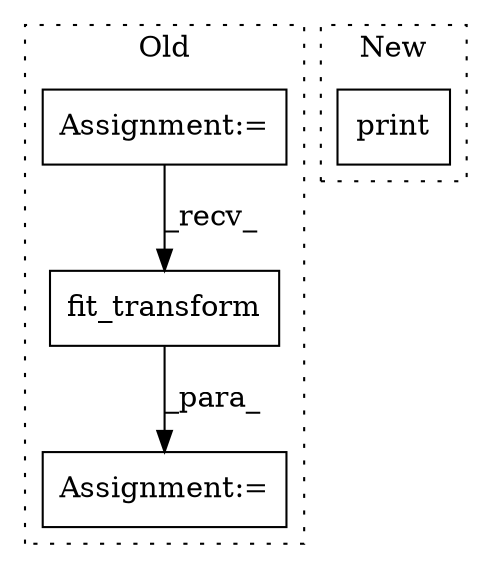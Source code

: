 digraph G {
subgraph cluster0 {
1 [label="fit_transform" a="32" s="1035,1050" l="14,1" shape="box"];
3 [label="Assignment:=" a="7" s="1027" l="1" shape="box"];
4 [label="Assignment:=" a="7" s="530" l="13" shape="box"];
label = "Old";
style="dotted";
}
subgraph cluster1 {
2 [label="print" a="32" s="1323,1330" l="6,1" shape="box"];
label = "New";
style="dotted";
}
1 -> 3 [label="_para_"];
4 -> 1 [label="_recv_"];
}